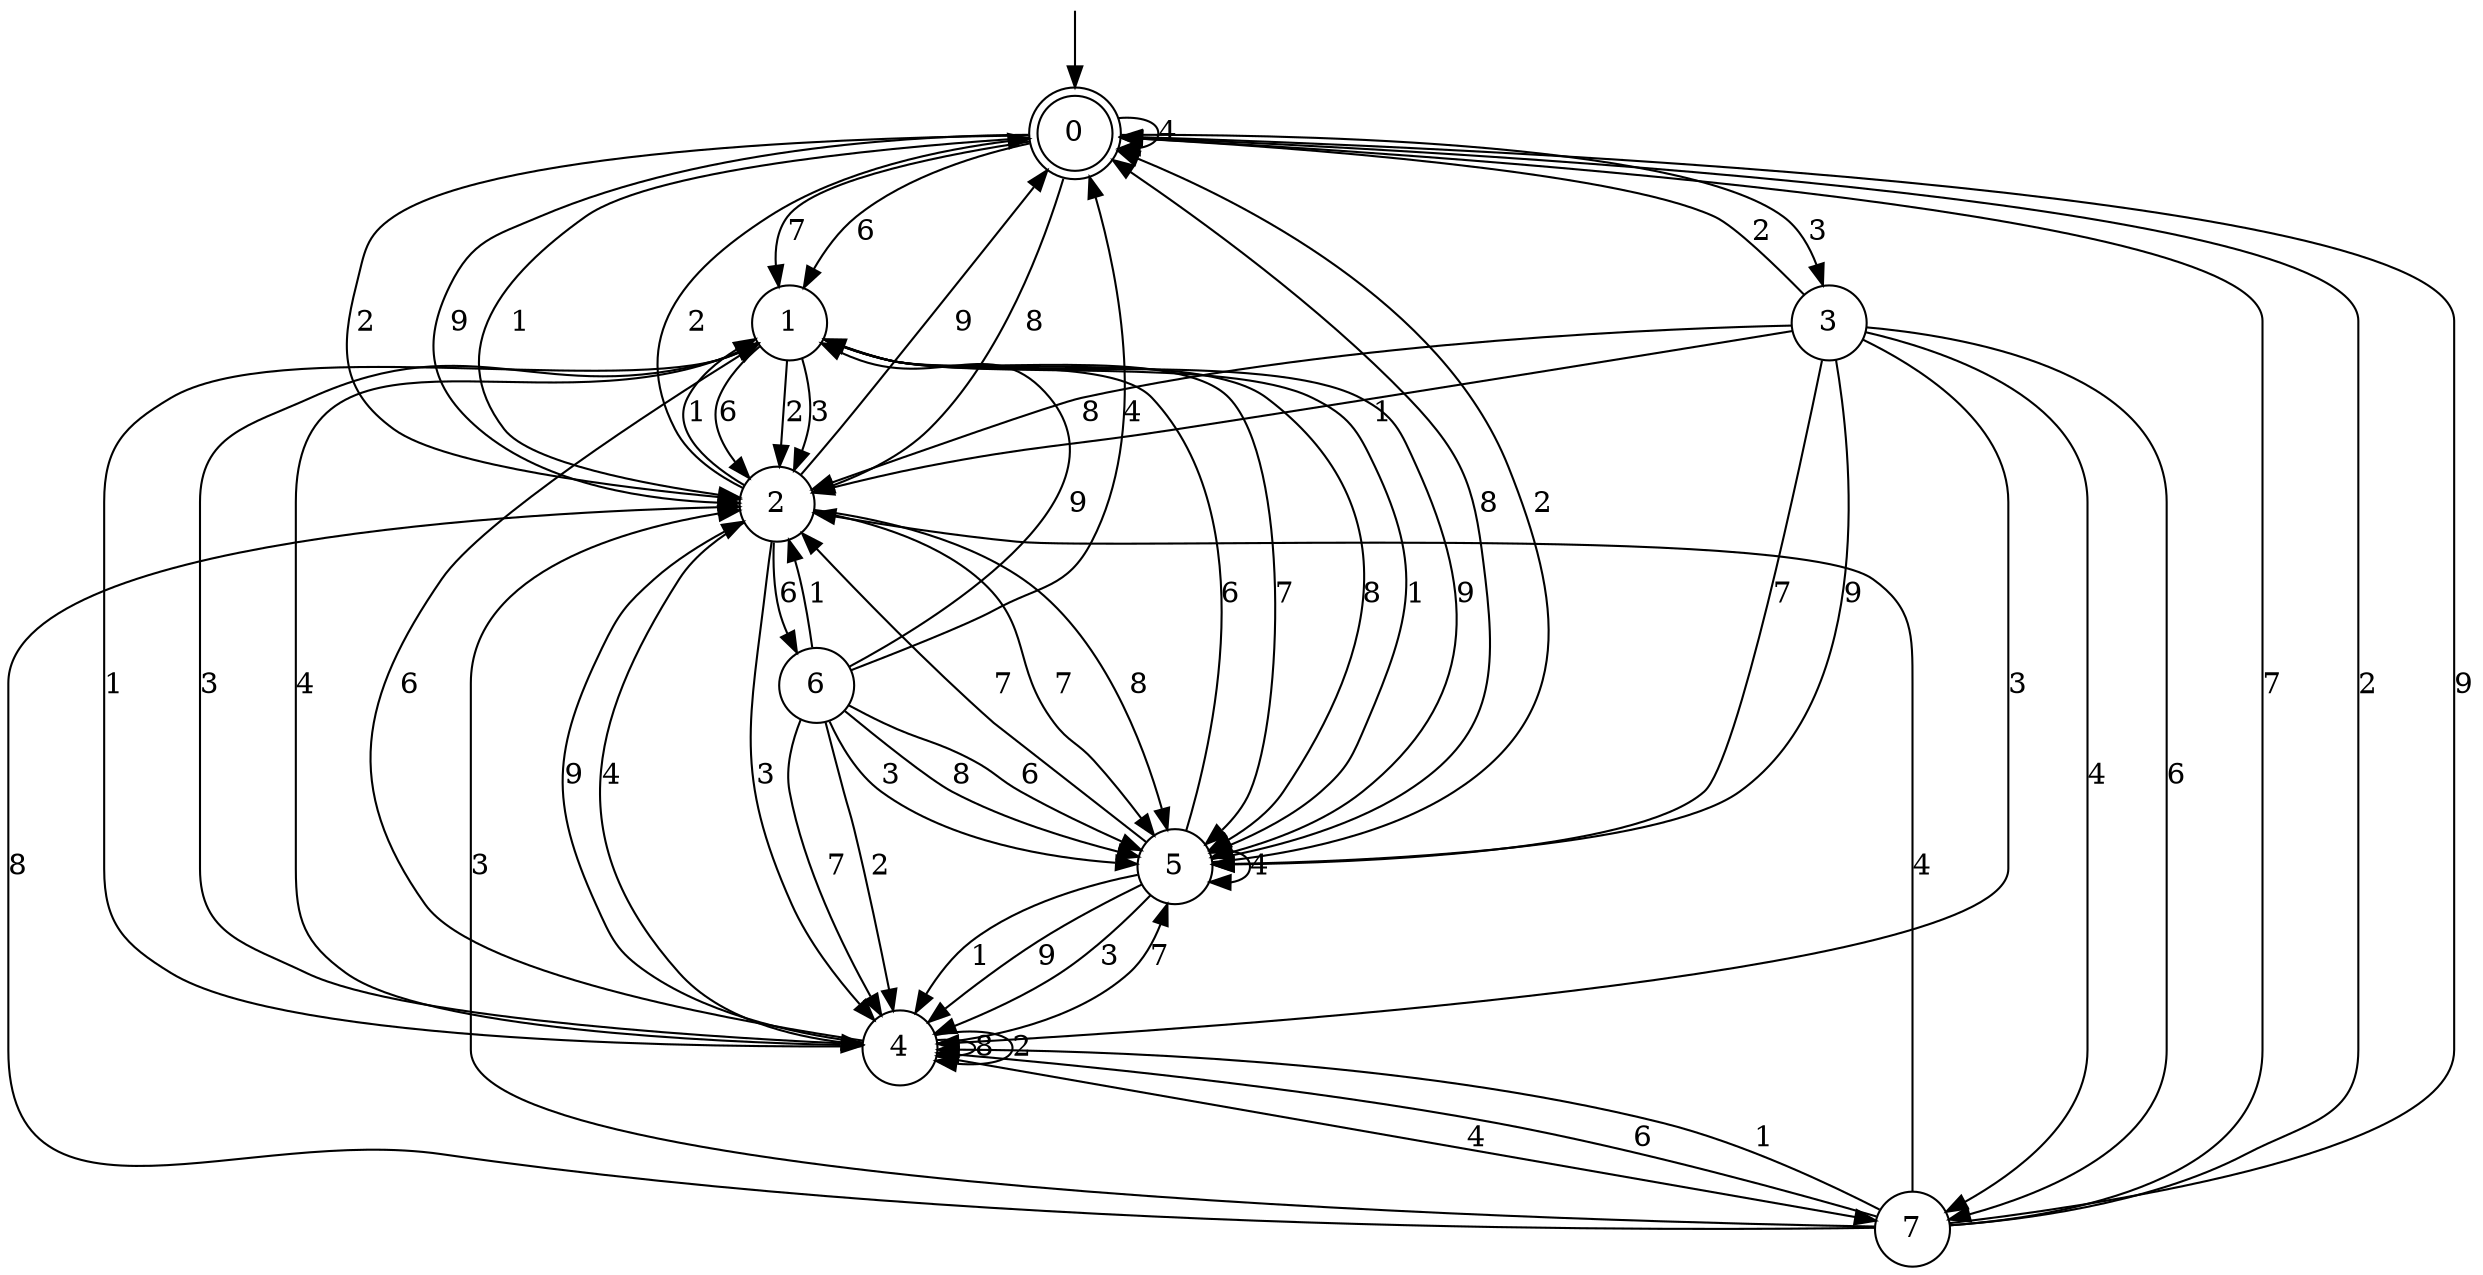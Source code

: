 digraph g {

	s0 [shape="doublecircle" label="0"];
	s1 [shape="circle" label="1"];
	s2 [shape="circle" label="2"];
	s3 [shape="circle" label="3"];
	s4 [shape="circle" label="4"];
	s5 [shape="circle" label="5"];
	s6 [shape="circle" label="6"];
	s7 [shape="circle" label="7"];
	s0 -> s0 [label="4"];
	s0 -> s1 [label="7"];
	s0 -> s2 [label="8"];
	s0 -> s1 [label="6"];
	s0 -> s2 [label="1"];
	s0 -> s2 [label="2"];
	s0 -> s3 [label="3"];
	s0 -> s2 [label="9"];
	s1 -> s4 [label="4"];
	s1 -> s5 [label="7"];
	s1 -> s5 [label="8"];
	s1 -> s2 [label="6"];
	s1 -> s5 [label="1"];
	s1 -> s2 [label="2"];
	s1 -> s2 [label="3"];
	s1 -> s5 [label="9"];
	s2 -> s4 [label="4"];
	s2 -> s5 [label="7"];
	s2 -> s5 [label="8"];
	s2 -> s6 [label="6"];
	s2 -> s1 [label="1"];
	s2 -> s0 [label="2"];
	s2 -> s4 [label="3"];
	s2 -> s0 [label="9"];
	s3 -> s7 [label="4"];
	s3 -> s5 [label="7"];
	s3 -> s2 [label="8"];
	s3 -> s7 [label="6"];
	s3 -> s2 [label="1"];
	s3 -> s0 [label="2"];
	s3 -> s4 [label="3"];
	s3 -> s5 [label="9"];
	s4 -> s7 [label="4"];
	s4 -> s5 [label="7"];
	s4 -> s4 [label="8"];
	s4 -> s1 [label="6"];
	s4 -> s1 [label="1"];
	s4 -> s4 [label="2"];
	s4 -> s1 [label="3"];
	s4 -> s2 [label="9"];
	s5 -> s5 [label="4"];
	s5 -> s2 [label="7"];
	s5 -> s0 [label="8"];
	s5 -> s1 [label="6"];
	s5 -> s4 [label="1"];
	s5 -> s0 [label="2"];
	s5 -> s4 [label="3"];
	s5 -> s4 [label="9"];
	s6 -> s0 [label="4"];
	s6 -> s4 [label="7"];
	s6 -> s5 [label="8"];
	s6 -> s5 [label="6"];
	s6 -> s2 [label="1"];
	s6 -> s4 [label="2"];
	s6 -> s5 [label="3"];
	s6 -> s1 [label="9"];
	s7 -> s2 [label="4"];
	s7 -> s0 [label="7"];
	s7 -> s2 [label="8"];
	s7 -> s4 [label="6"];
	s7 -> s4 [label="1"];
	s7 -> s0 [label="2"];
	s7 -> s2 [label="3"];
	s7 -> s0 [label="9"];

__start0 [label="" shape="none" width="0" height="0"];
__start0 -> s0;

}
